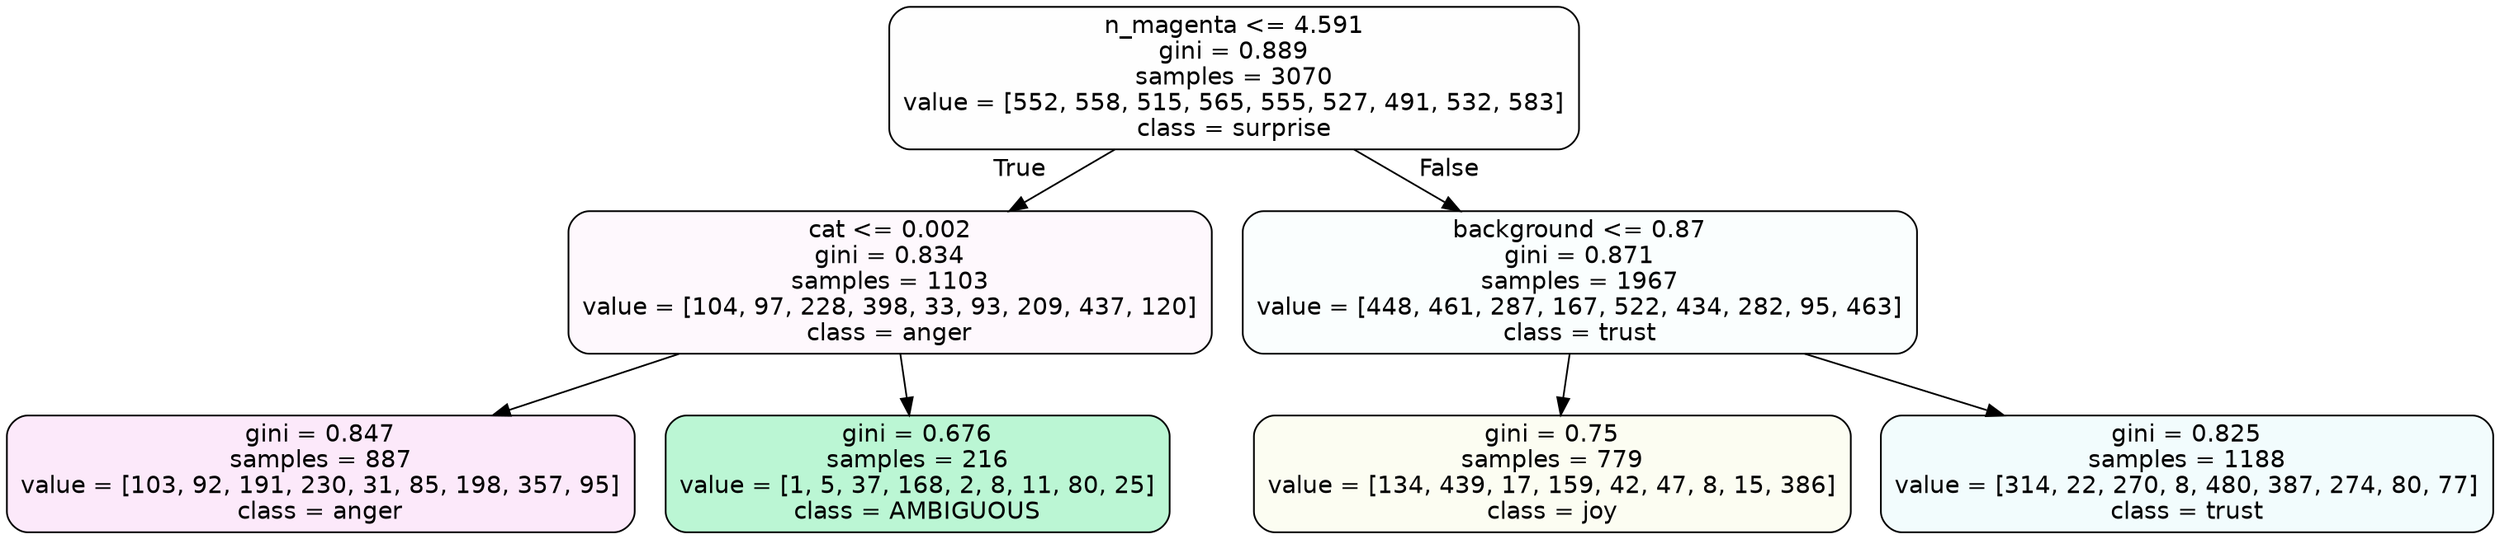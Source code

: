 digraph Tree {
node [shape=box, style="filled, rounded", color="black", fontname=helvetica] ;
edge [fontname=helvetica] ;
0 [label="n_magenta <= 4.591\ngini = 0.889\nsamples = 3070\nvalue = [552, 558, 515, 565, 555, 527, 491, 532, 583]\nclass = surprise", fillcolor="#e5396401"] ;
1 [label="cat <= 0.002\ngini = 0.834\nsamples = 1103\nvalue = [104, 97, 228, 398, 33, 93, 209, 437, 120]\nclass = anger", fillcolor="#e539d708"] ;
0 -> 1 [labeldistance=2.5, labelangle=45, headlabel="True"] ;
2 [label="gini = 0.847\nsamples = 887\nvalue = [103, 92, 191, 230, 31, 85, 198, 357, 95]\nclass = anger", fillcolor="#e539d71c"] ;
1 -> 2 ;
3 [label="gini = 0.676\nsamples = 216\nvalue = [1, 5, 37, 168, 2, 8, 11, 80, 25]\nclass = AMBIGUOUS", fillcolor="#39e58157"] ;
1 -> 3 ;
4 [label="background <= 0.87\ngini = 0.871\nsamples = 1967\nvalue = [448, 461, 287, 167, 522, 434, 282, 95, 463]\nclass = trust", fillcolor="#39d7e506"] ;
0 -> 4 [labeldistance=2.5, labelangle=-45, headlabel="False"] ;
5 [label="gini = 0.75\nsamples = 779\nvalue = [134, 439, 17, 159, 42, 47, 8, 15, 386]\nclass = joy", fillcolor="#d7e53910"] ;
4 -> 5 ;
6 [label="gini = 0.825\nsamples = 1188\nvalue = [314, 22, 270, 8, 480, 387, 274, 80, 77]\nclass = trust", fillcolor="#39d7e510"] ;
4 -> 6 ;
}